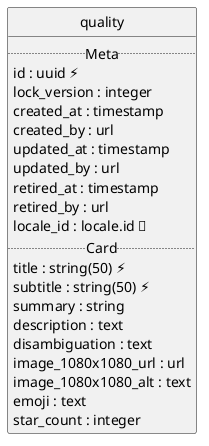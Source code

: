@startuml uml
skinparam monochrome true
skinparam linetype ortho
hide circle

entity quality {
  .. Meta ..
  id : uuid ⚡
  lock_version : integer
  created_at : timestamp
  created_by : url
  updated_at : timestamp
  updated_by : url
  retired_at : timestamp
  retired_by : url
  locale_id : locale.id 🔑
  .. Card ..
  title : string(50) ⚡
  subtitle : string(50) ⚡
  summary : string
  description : text
  disambiguation : text
  image_1080x1080_url : url
  image_1080x1080_alt : text
  emoji : text
  star_count : integer
}

@enduml
